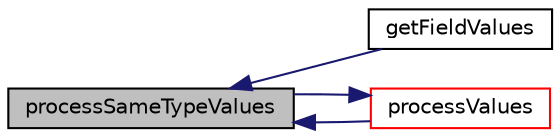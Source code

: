 digraph "processSameTypeValues"
{
  bgcolor="transparent";
  edge [fontname="Helvetica",fontsize="10",labelfontname="Helvetica",labelfontsize="10"];
  node [fontname="Helvetica",fontsize="10",shape=record];
  rankdir="LR";
  Node1 [label="processSameTypeValues",height=0.2,width=0.4,color="black", fillcolor="grey75", style="filled", fontcolor="black"];
  Node1 -> Node2 [dir="back",color="midnightblue",fontsize="10",style="solid",fontname="Helvetica"];
  Node2 [label="getFieldValues",height=0.2,width=0.4,color="black",URL="$a00734.html#a439e3c8a83d96c8c179e39c21f0be0b7"];
  Node1 -> Node3 [dir="back",color="midnightblue",fontsize="10",style="solid",fontname="Helvetica"];
  Node3 [label="processValues",height=0.2,width=0.4,color="red",URL="$a00734.html#ab1a981639b7737c8969297c853f349ea",tooltip="Apply the &#39;operation&#39; to the values. Wrapper around. "];
  Node3 -> Node1 [dir="back",color="midnightblue",fontsize="10",style="solid",fontname="Helvetica"];
}
